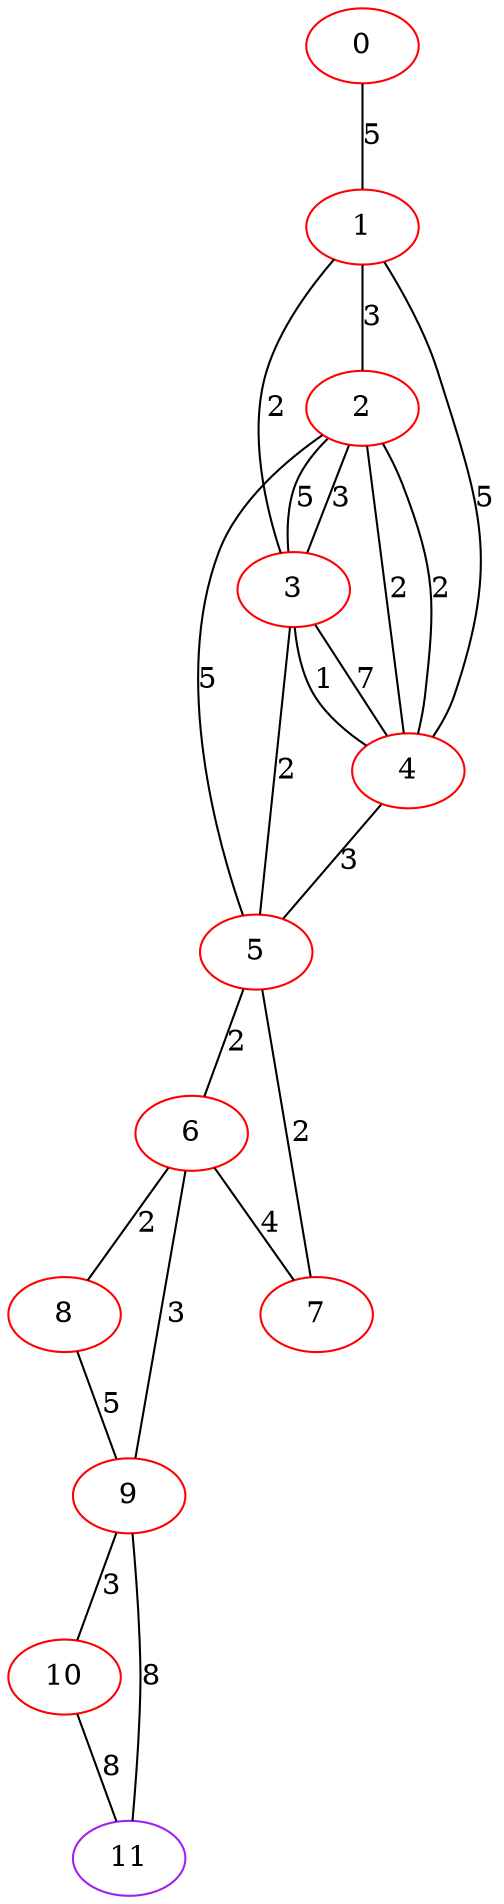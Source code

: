 graph "" {
0 [color=red, weight=1];
1 [color=red, weight=1];
2 [color=red, weight=1];
3 [color=red, weight=1];
4 [color=red, weight=1];
5 [color=red, weight=1];
6 [color=red, weight=1];
7 [color=red, weight=1];
8 [color=red, weight=1];
9 [color=red, weight=1];
10 [color=red, weight=1];
11 [color=purple, weight=4];
0 -- 1  [key=0, label=5];
1 -- 2  [key=0, label=3];
1 -- 3  [key=0, label=2];
1 -- 4  [key=0, label=5];
2 -- 3  [key=0, label=5];
2 -- 3  [key=1, label=3];
2 -- 4  [key=0, label=2];
2 -- 4  [key=1, label=2];
2 -- 5  [key=0, label=5];
3 -- 4  [key=0, label=7];
3 -- 4  [key=1, label=1];
3 -- 5  [key=0, label=2];
4 -- 5  [key=0, label=3];
5 -- 6  [key=0, label=2];
5 -- 7  [key=0, label=2];
6 -- 8  [key=0, label=2];
6 -- 9  [key=0, label=3];
6 -- 7  [key=0, label=4];
8 -- 9  [key=0, label=5];
9 -- 10  [key=0, label=3];
9 -- 11  [key=0, label=8];
10 -- 11  [key=0, label=8];
}
